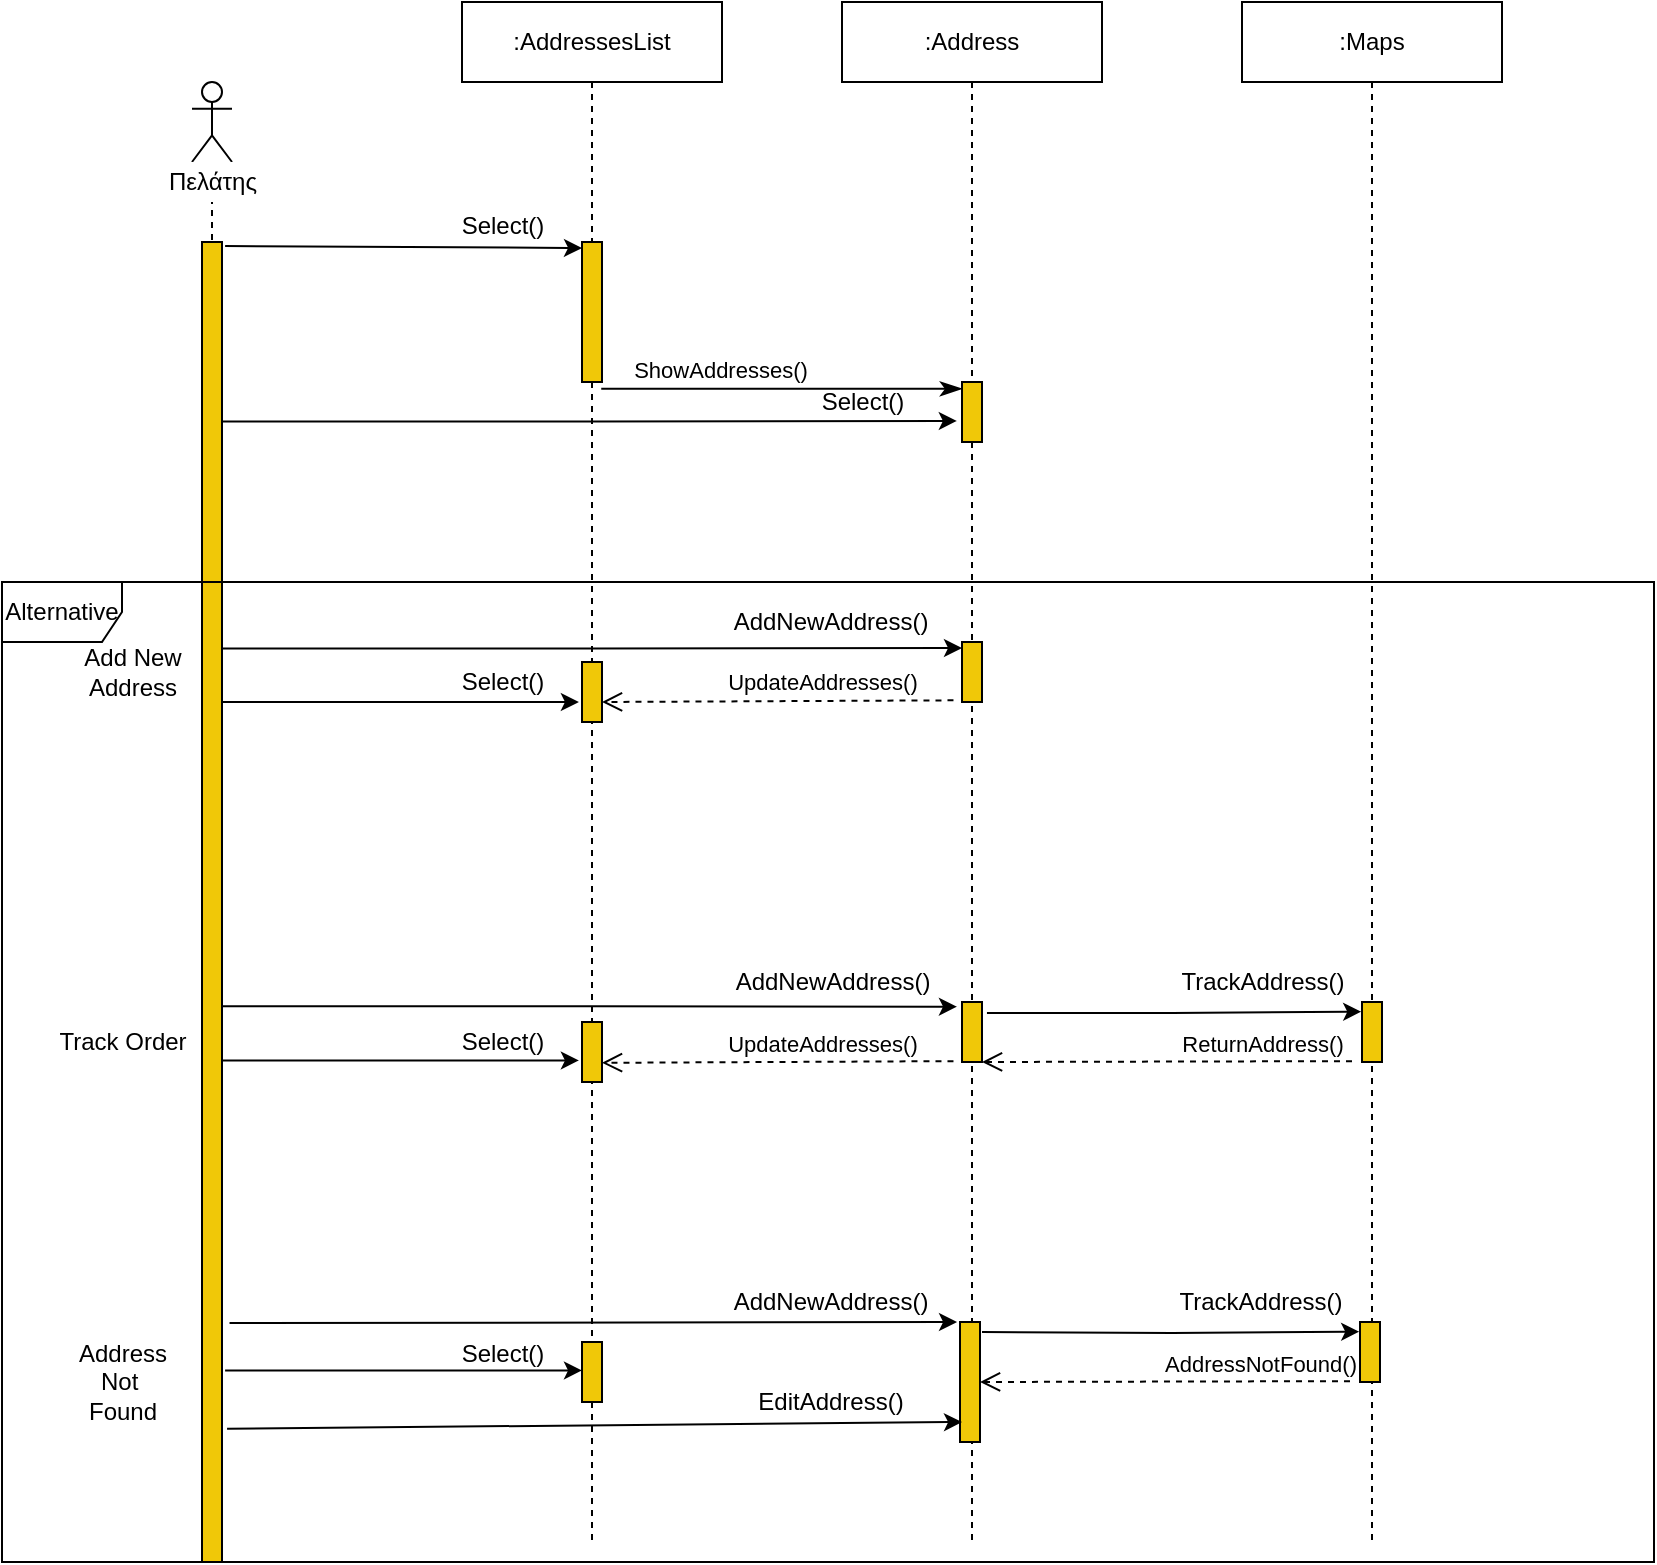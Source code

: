 <mxfile version="18.0.5" type="device"><diagram id="YRlSXMvMNCtYwnaHJKmN" name="Page-1"><mxGraphModel dx="1597" dy="837" grid="1" gridSize="10" guides="1" tooltips="1" connect="1" arrows="1" fold="1" page="1" pageScale="1" pageWidth="827" pageHeight="1169" math="0" shadow="0"><root><mxCell id="0"/><mxCell id="1" parent="0"/><mxCell id="Q42FOk7XSnoUQ5Gtu67b-31" style="edgeStyle=orthogonalEdgeStyle;rounded=0;orthogonalLoop=1;jettySize=auto;html=1;exitX=1.008;exitY=0.308;exitDx=0;exitDy=0;exitPerimeter=0;" edge="1" parent="1" source="Q42FOk7XSnoUQ5Gtu67b-3"><mxGeometry relative="1" as="geometry"><mxPoint x="300" y="350" as="sourcePoint"/><mxPoint x="480" y="343" as="targetPoint"/></mxGeometry></mxCell><mxCell id="Q42FOk7XSnoUQ5Gtu67b-1" value="" style="shape=umlLifeline;participant=umlActor;perimeter=lifelinePerimeter;whiteSpace=wrap;html=1;container=1;collapsible=0;recursiveResize=0;verticalAlign=top;spacingTop=36;outlineConnect=0;strokeColor=default;shadow=0;fontFamily=Times New Roman;fillColor=none;" vertex="1" parent="1"><mxGeometry x="95" y="60" width="20" height="740" as="geometry"/></mxCell><mxCell id="Q42FOk7XSnoUQ5Gtu67b-2" value="Πελάτης" style="text;html=1;align=center;verticalAlign=middle;resizable=0;points=[];autosize=1;fillColor=default;" vertex="1" parent="1"><mxGeometry x="75" y="100" width="60" height="20" as="geometry"/></mxCell><mxCell id="Q42FOk7XSnoUQ5Gtu67b-3" value="" style="html=1;points=[];perimeter=orthogonalPerimeter;fillColor=#F0C808;" vertex="1" parent="1"><mxGeometry x="100" y="140" width="10" height="660" as="geometry"/></mxCell><mxCell id="Q42FOk7XSnoUQ5Gtu67b-4" value=":AddressesList" style="shape=umlLifeline;perimeter=lifelinePerimeter;whiteSpace=wrap;html=1;container=1;collapsible=0;recursiveResize=0;outlineConnect=0;strokeColor=default;fillColor=none;" vertex="1" parent="1"><mxGeometry x="230" y="20" width="130" height="770" as="geometry"/></mxCell><mxCell id="Q42FOk7XSnoUQ5Gtu67b-5" value="" style="html=1;points=[];perimeter=orthogonalPerimeter;fillColor=#F0C808;" vertex="1" parent="Q42FOk7XSnoUQ5Gtu67b-4"><mxGeometry x="60" y="120" width="10" height="70" as="geometry"/></mxCell><mxCell id="Q42FOk7XSnoUQ5Gtu67b-7" value="" style="html=1;points=[];perimeter=orthogonalPerimeter;fillColor=#F0C808;" vertex="1" parent="Q42FOk7XSnoUQ5Gtu67b-4"><mxGeometry x="60" y="670" width="10" height="30" as="geometry"/></mxCell><mxCell id="Q42FOk7XSnoUQ5Gtu67b-30" value="Select()" style="text;html=1;align=center;verticalAlign=middle;resizable=0;points=[];autosize=1;strokeColor=none;fillColor=none;" vertex="1" parent="Q42FOk7XSnoUQ5Gtu67b-4"><mxGeometry x="-10" y="330" width="60" height="20" as="geometry"/></mxCell><mxCell id="Q42FOk7XSnoUQ5Gtu67b-24" value="Select()" style="text;html=1;align=center;verticalAlign=middle;resizable=0;points=[];autosize=1;strokeColor=none;fillColor=none;" vertex="1" parent="Q42FOk7XSnoUQ5Gtu67b-4"><mxGeometry x="-10" y="102" width="60" height="20" as="geometry"/></mxCell><mxCell id="Q42FOk7XSnoUQ5Gtu67b-35" value="" style="html=1;points=[];perimeter=orthogonalPerimeter;fillColor=#F0C808;" vertex="1" parent="Q42FOk7XSnoUQ5Gtu67b-4"><mxGeometry x="60" y="510" width="10" height="30" as="geometry"/></mxCell><mxCell id="Q42FOk7XSnoUQ5Gtu67b-36" value="Select()" style="text;html=1;align=center;verticalAlign=middle;resizable=0;points=[];autosize=1;strokeColor=none;fillColor=none;" vertex="1" parent="Q42FOk7XSnoUQ5Gtu67b-4"><mxGeometry x="-10" y="510" width="60" height="20" as="geometry"/></mxCell><mxCell id="Q42FOk7XSnoUQ5Gtu67b-44" value="UpdateAddresses()" style="html=1;verticalAlign=bottom;endArrow=open;dashed=1;endSize=8;rounded=0;sketch=0;fontColor=none;strokeColor=default;exitX=-0.426;exitY=0.972;exitDx=0;exitDy=0;exitPerimeter=0;" edge="1" parent="Q42FOk7XSnoUQ5Gtu67b-4"><mxGeometry x="-0.252" relative="1" as="geometry"><mxPoint x="245.74" y="529.57" as="sourcePoint"/><mxPoint x="70.0" y="530.41" as="targetPoint"/><mxPoint as="offset"/></mxGeometry></mxCell><mxCell id="Q42FOk7XSnoUQ5Gtu67b-46" value="Select()" style="text;html=1;align=center;verticalAlign=middle;resizable=0;points=[];autosize=1;strokeColor=none;fillColor=none;" vertex="1" parent="Q42FOk7XSnoUQ5Gtu67b-4"><mxGeometry x="-10" y="666" width="60" height="20" as="geometry"/></mxCell><mxCell id="Q42FOk7XSnoUQ5Gtu67b-61" style="edgeStyle=orthogonalEdgeStyle;rounded=0;orthogonalLoop=1;jettySize=auto;html=1;entryX=-0.253;entryY=0.078;entryDx=0;entryDy=0;entryPerimeter=0;exitX=1.377;exitY=0.819;exitDx=0;exitDy=0;exitPerimeter=0;" edge="1" parent="Q42FOk7XSnoUQ5Gtu67b-4" source="Q42FOk7XSnoUQ5Gtu67b-3"><mxGeometry relative="1" as="geometry"><mxPoint x="70" y="660" as="sourcePoint"/><mxPoint x="247.53" y="660" as="targetPoint"/><Array as="points"/></mxGeometry></mxCell><mxCell id="Q42FOk7XSnoUQ5Gtu67b-9" value="" style="html=1;points=[];perimeter=orthogonalPerimeter;fillColor=#F0C808;" vertex="1" parent="Q42FOk7XSnoUQ5Gtu67b-4"><mxGeometry x="60" y="330" width="10" height="30" as="geometry"/></mxCell><mxCell id="Q42FOk7XSnoUQ5Gtu67b-15" value=":Maps" style="shape=umlLifeline;perimeter=lifelinePerimeter;whiteSpace=wrap;html=1;container=1;collapsible=0;recursiveResize=0;outlineConnect=0;strokeColor=default;fillColor=none;" vertex="1" parent="1"><mxGeometry x="620" y="20" width="130" height="770" as="geometry"/></mxCell><mxCell id="Q42FOk7XSnoUQ5Gtu67b-18" value="" style="html=1;points=[];perimeter=orthogonalPerimeter;fillColor=#F0C808;" vertex="1" parent="Q42FOk7XSnoUQ5Gtu67b-15"><mxGeometry x="60" y="500" width="10" height="30" as="geometry"/></mxCell><mxCell id="Q42FOk7XSnoUQ5Gtu67b-19" value=":Address" style="shape=umlLifeline;perimeter=lifelinePerimeter;whiteSpace=wrap;html=1;container=1;collapsible=0;recursiveResize=0;outlineConnect=0;strokeColor=default;fillColor=none;" vertex="1" parent="1"><mxGeometry x="420" y="20" width="130" height="770" as="geometry"/></mxCell><mxCell id="Q42FOk7XSnoUQ5Gtu67b-20" value="" style="html=1;points=[];perimeter=orthogonalPerimeter;fillColor=#F0C808;" vertex="1" parent="Q42FOk7XSnoUQ5Gtu67b-19"><mxGeometry x="60" y="190" width="10" height="30" as="geometry"/></mxCell><mxCell id="Q42FOk7XSnoUQ5Gtu67b-22" value="" style="html=1;points=[];perimeter=orthogonalPerimeter;fillColor=#F0C808;" vertex="1" parent="Q42FOk7XSnoUQ5Gtu67b-19"><mxGeometry x="60" y="500" width="10" height="30" as="geometry"/></mxCell><mxCell id="Q42FOk7XSnoUQ5Gtu67b-28" value="Select()" style="text;html=1;align=center;verticalAlign=middle;resizable=0;points=[];autosize=1;strokeColor=none;fillColor=none;" vertex="1" parent="Q42FOk7XSnoUQ5Gtu67b-19"><mxGeometry x="-20" y="190" width="60" height="20" as="geometry"/></mxCell><mxCell id="Q42FOk7XSnoUQ5Gtu67b-16" value="" style="html=1;points=[];perimeter=orthogonalPerimeter;fillColor=#F0C808;" vertex="1" parent="Q42FOk7XSnoUQ5Gtu67b-19"><mxGeometry x="60" y="320" width="10" height="30" as="geometry"/></mxCell><mxCell id="Q42FOk7XSnoUQ5Gtu67b-23" value="" style="endArrow=classic;html=1;rounded=0;exitX=1.155;exitY=0.003;exitDx=0;exitDy=0;exitPerimeter=0;" edge="1" parent="1" source="Q42FOk7XSnoUQ5Gtu67b-3"><mxGeometry width="50" height="50" relative="1" as="geometry"><mxPoint x="370" y="550" as="sourcePoint"/><mxPoint x="290" y="143" as="targetPoint"/></mxGeometry></mxCell><mxCell id="Q42FOk7XSnoUQ5Gtu67b-25" value="ShowAddresses()" style="html=1;verticalAlign=bottom;endArrow=classicThin;endSize=8;rounded=0;sketch=0;fontColor=none;strokeColor=default;endFill=1;exitX=0.962;exitY=1.049;exitDx=0;exitDy=0;exitPerimeter=0;" edge="1" parent="1" source="Q42FOk7XSnoUQ5Gtu67b-5" target="Q42FOk7XSnoUQ5Gtu67b-20"><mxGeometry x="-0.341" relative="1" as="geometry"><mxPoint x="300" y="180" as="sourcePoint"/><mxPoint x="235.97" y="350.57" as="targetPoint"/><mxPoint as="offset"/></mxGeometry></mxCell><mxCell id="Q42FOk7XSnoUQ5Gtu67b-27" style="edgeStyle=orthogonalEdgeStyle;rounded=0;orthogonalLoop=1;jettySize=auto;html=1;entryX=-0.258;entryY=0.649;entryDx=0;entryDy=0;entryPerimeter=0;exitX=1;exitY=0.136;exitDx=0;exitDy=0;exitPerimeter=0;" edge="1" parent="1" source="Q42FOk7XSnoUQ5Gtu67b-3" target="Q42FOk7XSnoUQ5Gtu67b-20"><mxGeometry relative="1" as="geometry"><mxPoint x="820" y="160" as="targetPoint"/></mxGeometry></mxCell><mxCell id="Q42FOk7XSnoUQ5Gtu67b-29" value="" style="endArrow=classic;html=1;rounded=0;exitX=1.155;exitY=0.003;exitDx=0;exitDy=0;exitPerimeter=0;" edge="1" parent="1"><mxGeometry width="50" height="50" relative="1" as="geometry"><mxPoint x="110" y="370" as="sourcePoint"/><mxPoint x="288.45" y="370" as="targetPoint"/></mxGeometry></mxCell><mxCell id="Q42FOk7XSnoUQ5Gtu67b-33" value="UpdateAddresses()" style="html=1;verticalAlign=bottom;endArrow=open;dashed=1;endSize=8;rounded=0;sketch=0;fontColor=none;strokeColor=default;exitX=-0.426;exitY=0.972;exitDx=0;exitDy=0;exitPerimeter=0;" edge="1" parent="1" source="Q42FOk7XSnoUQ5Gtu67b-16"><mxGeometry x="-0.252" relative="1" as="geometry"><mxPoint x="460" y="370" as="sourcePoint"/><mxPoint x="300" y="370" as="targetPoint"/><mxPoint as="offset"/></mxGeometry></mxCell><mxCell id="Q42FOk7XSnoUQ5Gtu67b-37" value="" style="endArrow=classic;html=1;rounded=0;exitX=1.155;exitY=0.003;exitDx=0;exitDy=0;exitPerimeter=0;" edge="1" parent="1"><mxGeometry width="50" height="50" relative="1" as="geometry"><mxPoint x="110" y="549.23" as="sourcePoint"/><mxPoint x="288.45" y="549.23" as="targetPoint"/></mxGeometry></mxCell><mxCell id="Q42FOk7XSnoUQ5Gtu67b-34" value="AddNewAddress()" style="text;html=1;align=center;verticalAlign=middle;resizable=0;points=[];autosize=1;strokeColor=none;fillColor=none;" vertex="1" parent="1"><mxGeometry x="359" y="320" width="110" height="20" as="geometry"/></mxCell><mxCell id="Q42FOk7XSnoUQ5Gtu67b-38" style="edgeStyle=orthogonalEdgeStyle;rounded=0;orthogonalLoop=1;jettySize=auto;html=1;entryX=-0.253;entryY=0.078;entryDx=0;entryDy=0;entryPerimeter=0;exitX=1;exitY=0.579;exitDx=0;exitDy=0;exitPerimeter=0;" edge="1" parent="1" source="Q42FOk7XSnoUQ5Gtu67b-3" target="Q42FOk7XSnoUQ5Gtu67b-22"><mxGeometry relative="1" as="geometry"><mxPoint x="300" y="522" as="sourcePoint"/><mxPoint x="470" y="523" as="targetPoint"/><Array as="points"/></mxGeometry></mxCell><mxCell id="Q42FOk7XSnoUQ5Gtu67b-39" value="AddNewAddress()" style="text;html=1;align=center;verticalAlign=middle;resizable=0;points=[];autosize=1;strokeColor=none;fillColor=none;" vertex="1" parent="1"><mxGeometry x="360" y="500" width="110" height="20" as="geometry"/></mxCell><mxCell id="Q42FOk7XSnoUQ5Gtu67b-40" style="edgeStyle=orthogonalEdgeStyle;rounded=0;orthogonalLoop=1;jettySize=auto;html=1;entryX=-0.039;entryY=0.161;entryDx=0;entryDy=0;entryPerimeter=0;exitX=1.248;exitY=0.184;exitDx=0;exitDy=0;exitPerimeter=0;" edge="1" parent="1" source="Q42FOk7XSnoUQ5Gtu67b-22" target="Q42FOk7XSnoUQ5Gtu67b-18"><mxGeometry relative="1" as="geometry"/></mxCell><mxCell id="Q42FOk7XSnoUQ5Gtu67b-41" value="TrackAddress()" style="text;html=1;align=center;verticalAlign=middle;resizable=0;points=[];autosize=1;strokeColor=none;fillColor=none;" vertex="1" parent="1"><mxGeometry x="580" y="500" width="100" height="20" as="geometry"/></mxCell><mxCell id="Q42FOk7XSnoUQ5Gtu67b-43" value="ReturnAddress()" style="html=1;verticalAlign=bottom;endArrow=open;dashed=1;endSize=8;rounded=0;sketch=0;fontColor=none;strokeColor=default;exitX=-0.426;exitY=0.972;exitDx=0;exitDy=0;exitPerimeter=0;" edge="1" parent="1"><mxGeometry x="-0.513" relative="1" as="geometry"><mxPoint x="675" y="549.57" as="sourcePoint"/><mxPoint x="490" y="550" as="targetPoint"/><mxPoint as="offset"/></mxGeometry></mxCell><mxCell id="Q42FOk7XSnoUQ5Gtu67b-51" value="" style="html=1;points=[];perimeter=orthogonalPerimeter;fillColor=#F0C808;" vertex="1" parent="1"><mxGeometry x="679" y="680" width="10" height="30" as="geometry"/></mxCell><mxCell id="Q42FOk7XSnoUQ5Gtu67b-52" value="" style="html=1;points=[];perimeter=orthogonalPerimeter;fillColor=#F0C808;" vertex="1" parent="1"><mxGeometry x="479" y="680" width="10" height="60" as="geometry"/></mxCell><mxCell id="Q42FOk7XSnoUQ5Gtu67b-53" value="AddNewAddress()" style="text;html=1;align=center;verticalAlign=middle;resizable=0;points=[];autosize=1;strokeColor=none;fillColor=none;" vertex="1" parent="1"><mxGeometry x="359" y="660" width="110" height="20" as="geometry"/></mxCell><mxCell id="Q42FOk7XSnoUQ5Gtu67b-54" style="edgeStyle=orthogonalEdgeStyle;rounded=0;orthogonalLoop=1;jettySize=auto;html=1;entryX=-0.039;entryY=0.161;entryDx=0;entryDy=0;entryPerimeter=0;" edge="1" parent="1" target="Q42FOk7XSnoUQ5Gtu67b-51"><mxGeometry relative="1" as="geometry"><mxPoint x="490" y="685" as="sourcePoint"/></mxGeometry></mxCell><mxCell id="Q42FOk7XSnoUQ5Gtu67b-55" value="TrackAddress()" style="text;html=1;align=center;verticalAlign=middle;resizable=0;points=[];autosize=1;strokeColor=none;fillColor=none;" vertex="1" parent="1"><mxGeometry x="579" y="660" width="100" height="20" as="geometry"/></mxCell><mxCell id="Q42FOk7XSnoUQ5Gtu67b-56" value="AddressNotFound()" style="html=1;verticalAlign=bottom;endArrow=open;dashed=1;endSize=8;rounded=0;sketch=0;fontColor=none;strokeColor=default;exitX=-0.426;exitY=0.972;exitDx=0;exitDy=0;exitPerimeter=0;" edge="1" parent="1"><mxGeometry x="-0.513" relative="1" as="geometry"><mxPoint x="674" y="709.57" as="sourcePoint"/><mxPoint x="489" y="710" as="targetPoint"/><mxPoint as="offset"/></mxGeometry></mxCell><mxCell id="Q42FOk7XSnoUQ5Gtu67b-45" value="" style="endArrow=classic;html=1;rounded=0;exitX=1.155;exitY=0.003;exitDx=0;exitDy=0;exitPerimeter=0;" edge="1" parent="1"><mxGeometry width="50" height="50" relative="1" as="geometry"><mxPoint x="111.55" y="704.23" as="sourcePoint"/><mxPoint x="290.0" y="704.23" as="targetPoint"/></mxGeometry></mxCell><mxCell id="Q42FOk7XSnoUQ5Gtu67b-65" value="" style="endArrow=classic;html=1;rounded=0;exitX=1.254;exitY=0.899;exitDx=0;exitDy=0;exitPerimeter=0;" edge="1" parent="1" source="Q42FOk7XSnoUQ5Gtu67b-3"><mxGeometry width="50" height="50" relative="1" as="geometry"><mxPoint x="105" y="730" as="sourcePoint"/><mxPoint x="480" y="730" as="targetPoint"/></mxGeometry></mxCell><mxCell id="Q42FOk7XSnoUQ5Gtu67b-66" value="EditAddress()" style="text;html=1;align=center;verticalAlign=middle;resizable=0;points=[];autosize=1;strokeColor=none;fillColor=none;" vertex="1" parent="1"><mxGeometry x="369" y="710" width="90" height="20" as="geometry"/></mxCell><mxCell id="Q42FOk7XSnoUQ5Gtu67b-69" value="Add New&lt;br&gt;Address" style="text;html=1;align=center;verticalAlign=middle;resizable=0;points=[];autosize=1;strokeColor=none;fillColor=none;" vertex="1" parent="1"><mxGeometry x="35" y="340" width="60" height="30" as="geometry"/></mxCell><mxCell id="Q42FOk7XSnoUQ5Gtu67b-70" value="Track Order" style="text;html=1;align=center;verticalAlign=middle;resizable=0;points=[];autosize=1;strokeColor=none;fillColor=none;" vertex="1" parent="1"><mxGeometry x="20" y="530" width="80" height="20" as="geometry"/></mxCell><mxCell id="Q42FOk7XSnoUQ5Gtu67b-71" value="Address&lt;br&gt;Not&amp;nbsp;&lt;br&gt;Found" style="text;html=1;align=center;verticalAlign=middle;resizable=0;points=[];autosize=1;strokeColor=none;fillColor=none;" vertex="1" parent="1"><mxGeometry x="30" y="685" width="60" height="50" as="geometry"/></mxCell><mxCell id="Q42FOk7XSnoUQ5Gtu67b-72" value="Alternative" style="shape=umlFrame;whiteSpace=wrap;html=1;rounded=0;labelBackgroundColor=none;labelBorderColor=none;fontColor=default;fillColor=none;gradientColor=none;" vertex="1" parent="1"><mxGeometry y="310" width="826" height="490" as="geometry"/></mxCell></root></mxGraphModel></diagram></mxfile>